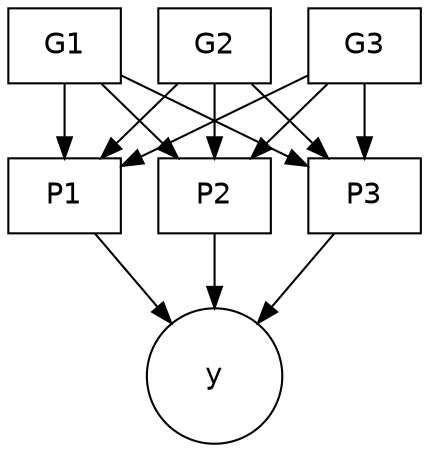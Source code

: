 digraph PGS {
  graph [overlap = true, fontsize = 10]
  node [shape = box, fontname = Helvetica]
  G1; G2; G3; P1; P2; P3

  node [shape = circle,  fixedsize = true,  width = 0.9]
  y

  G1->P1 G1->P2 G1->P3
  G2->P1 G2->P2 G2->P3
  G3->P1 G3->P2 G3->P3
  P1->y P2->y P3->y
}

